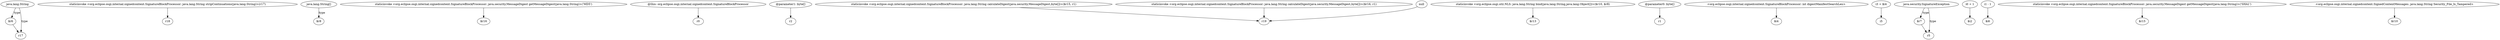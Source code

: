 digraph g {
0[label="java.lang.String"]
1[label="$r6"]
0->1[label="type"]
2[label="staticinvoke <org.eclipse.osgi.internal.signedcontent.SignatureBlockProcessor: java.lang.String stripContinuations(java.lang.String)>(r17)"]
3[label="r18"]
2->3[label=""]
4[label="java.lang.String[]"]
5[label="$r8"]
4->5[label="type"]
6[label="staticinvoke <org.eclipse.osgi.internal.signedcontent.SignatureBlockProcessor: java.security.MessageDigest getMessageDigest(java.lang.String)>('MD5')"]
7[label="$r16"]
6->7[label=""]
8[label="@this: org.eclipse.osgi.internal.signedcontent.SignatureBlockProcessor"]
9[label="r0"]
8->9[label=""]
10[label="@parameter1: byte[]"]
11[label="r2"]
10->11[label=""]
12[label="staticinvoke <org.eclipse.osgi.internal.signedcontent.SignatureBlockProcessor: java.lang.String calculateDigest(java.security.MessageDigest,byte[])>($r15, r1)"]
13[label="r19"]
12->13[label=""]
14[label="staticinvoke <org.eclipse.osgi.internal.signedcontent.SignatureBlockProcessor: java.lang.String calculateDigest(java.security.MessageDigest,byte[])>($r16, r1)"]
14->13[label=""]
15[label="staticinvoke <org.eclipse.osgi.util.NLS: java.lang.String bind(java.lang.String,java.lang.Object[])>($r10, $r8)"]
16[label="$r13"]
15->16[label=""]
17[label="@parameter0: byte[]"]
18[label="r1"]
17->18[label=""]
19[label="<org.eclipse.osgi.internal.signedcontent.SignatureBlockProcessor: int digestManifestSearchLen>"]
20[label="$i4"]
19->20[label=""]
21[label="i3 + $i4"]
22[label="i5"]
21->22[label=""]
23[label="java.security.SignatureException"]
24[label="$r7"]
23->24[label="type"]
25[label="i0 + 1"]
26[label="$i2"]
25->26[label=""]
27[label="i1 - 1"]
28[label="$i6"]
27->28[label=""]
29[label="null"]
29->13[label=""]
30[label="r17"]
0->30[label="type"]
31[label="staticinvoke <org.eclipse.osgi.internal.signedcontent.SignatureBlockProcessor: java.security.MessageDigest getMessageDigest(java.lang.String)>('SHA1')"]
32[label="$r15"]
31->32[label=""]
33[label="r5"]
24->33[label=""]
23->33[label="type"]
34[label="<org.eclipse.osgi.internal.signedcontent.SignedContentMessages: java.lang.String Security_File_Is_Tampered>"]
35[label="$r10"]
34->35[label=""]
1->30[label=""]
}
